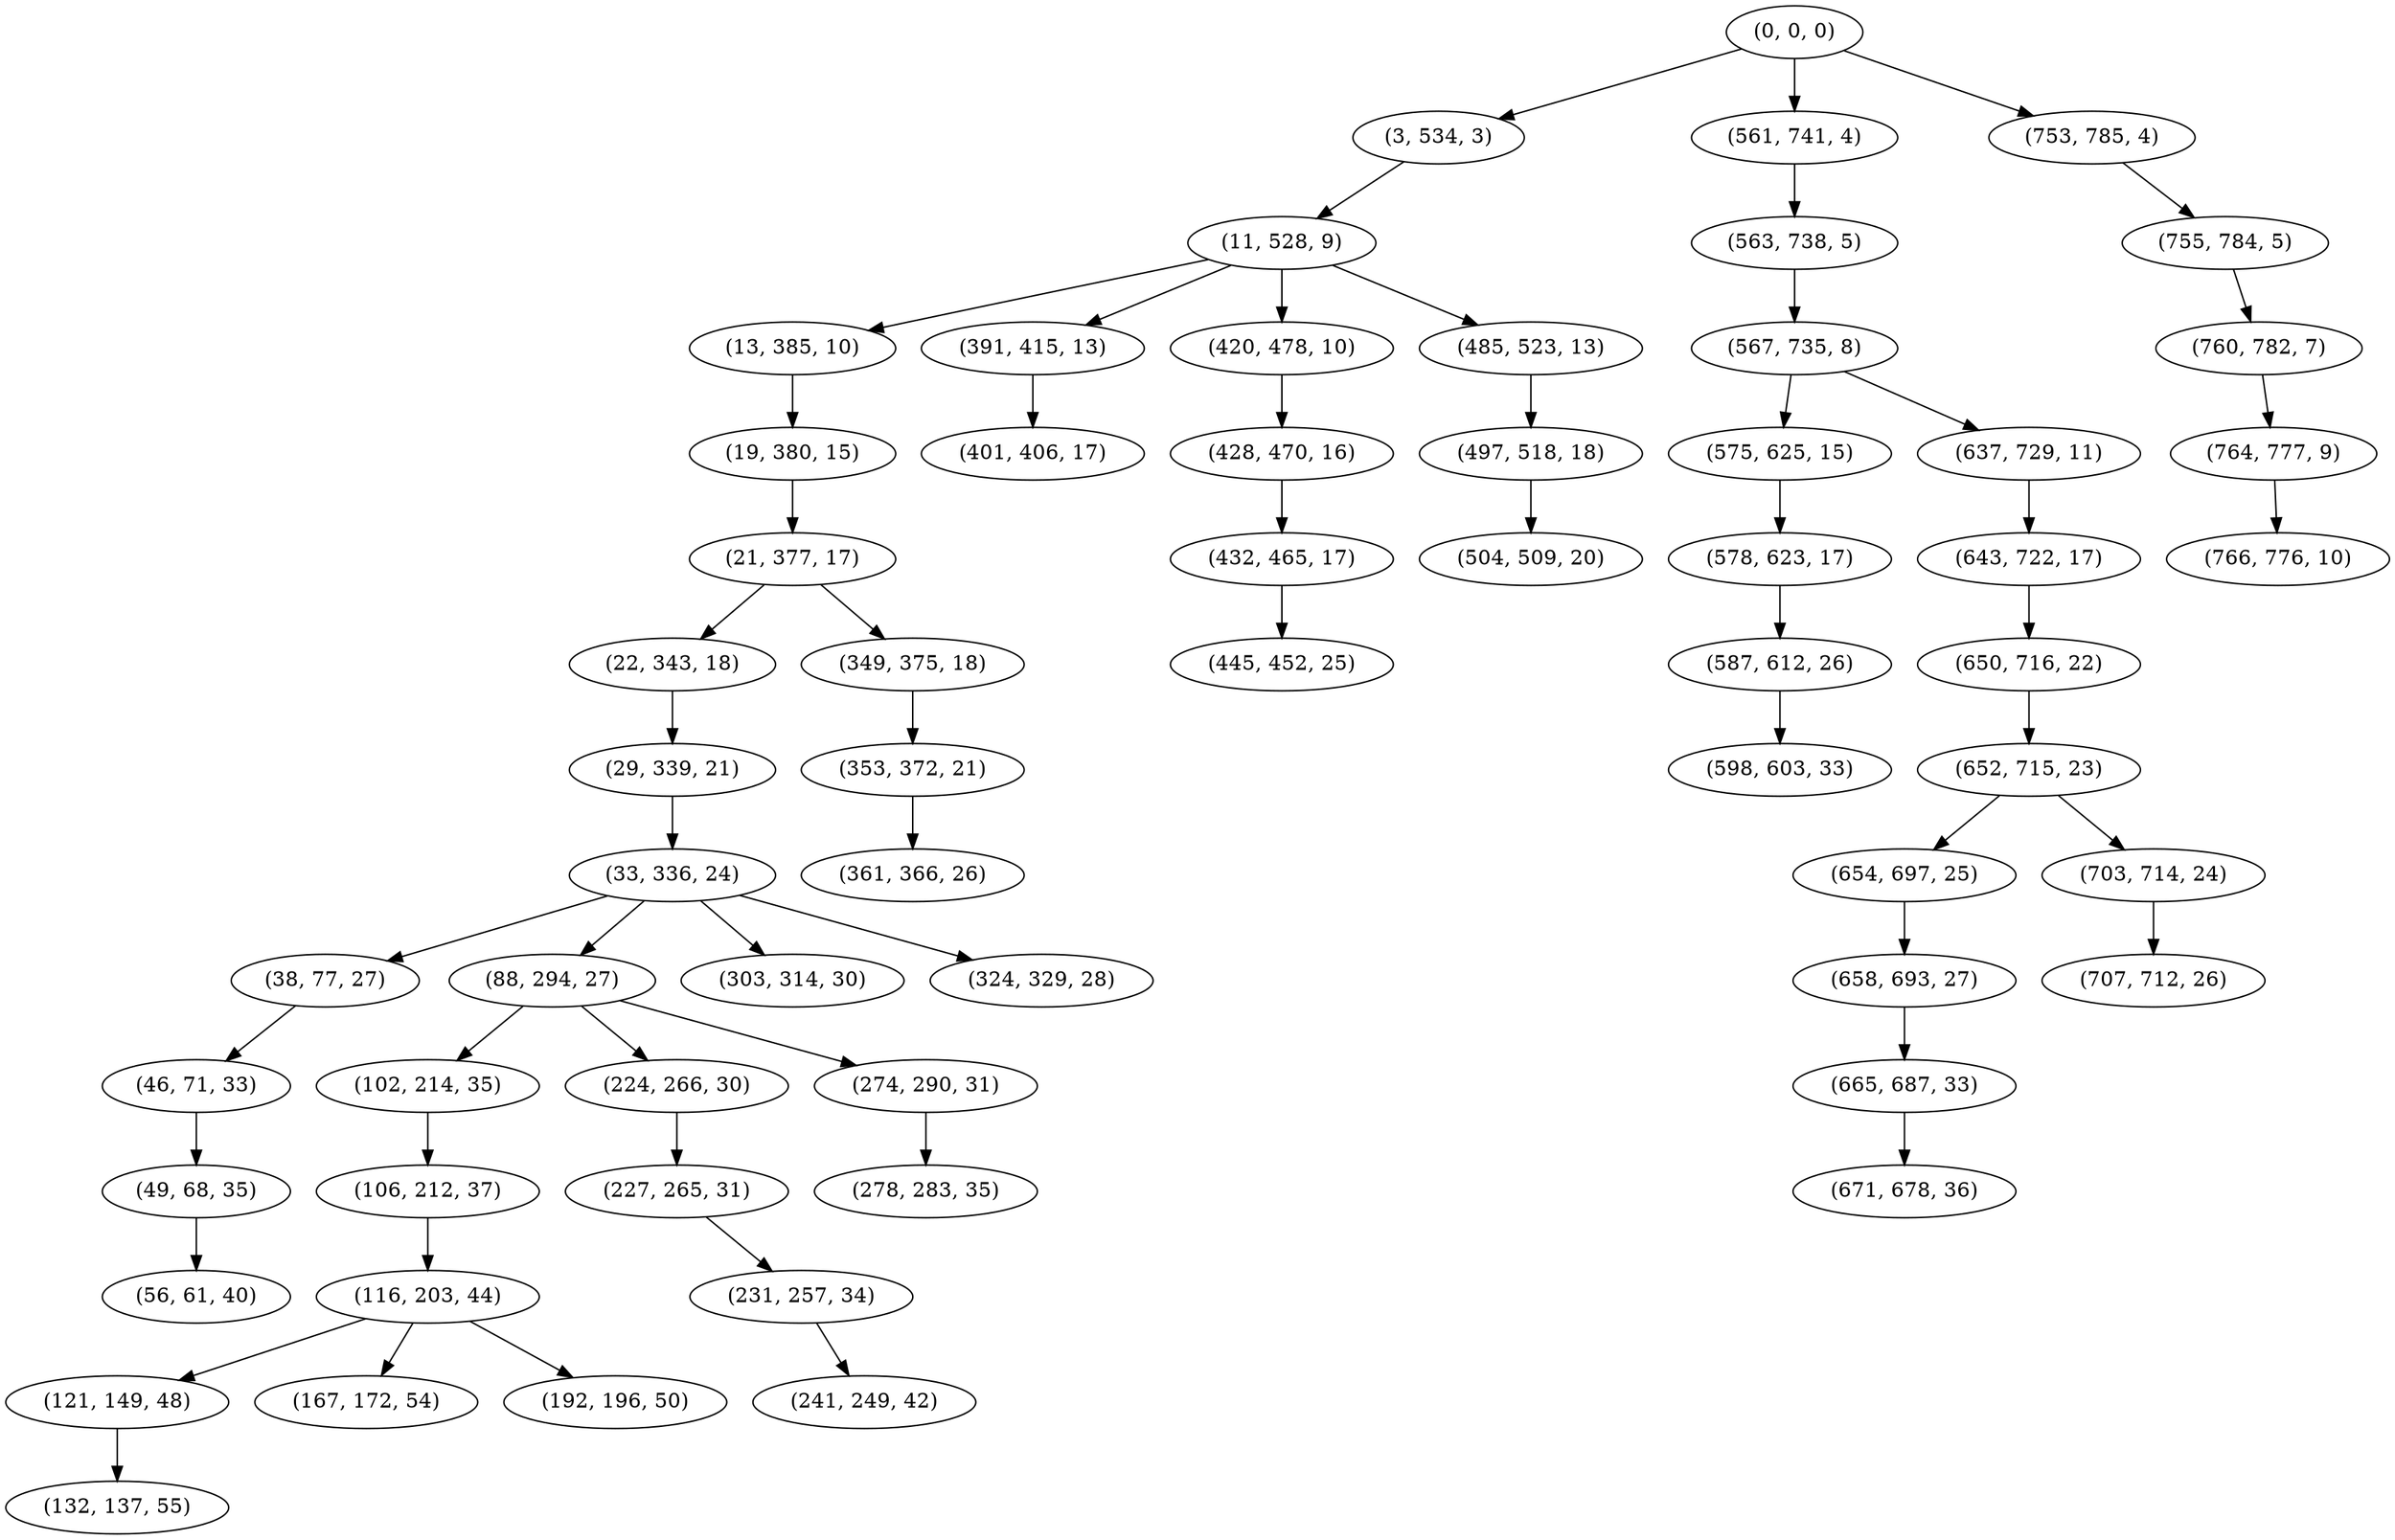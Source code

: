 digraph tree {
    "(0, 0, 0)";
    "(3, 534, 3)";
    "(11, 528, 9)";
    "(13, 385, 10)";
    "(19, 380, 15)";
    "(21, 377, 17)";
    "(22, 343, 18)";
    "(29, 339, 21)";
    "(33, 336, 24)";
    "(38, 77, 27)";
    "(46, 71, 33)";
    "(49, 68, 35)";
    "(56, 61, 40)";
    "(88, 294, 27)";
    "(102, 214, 35)";
    "(106, 212, 37)";
    "(116, 203, 44)";
    "(121, 149, 48)";
    "(132, 137, 55)";
    "(167, 172, 54)";
    "(192, 196, 50)";
    "(224, 266, 30)";
    "(227, 265, 31)";
    "(231, 257, 34)";
    "(241, 249, 42)";
    "(274, 290, 31)";
    "(278, 283, 35)";
    "(303, 314, 30)";
    "(324, 329, 28)";
    "(349, 375, 18)";
    "(353, 372, 21)";
    "(361, 366, 26)";
    "(391, 415, 13)";
    "(401, 406, 17)";
    "(420, 478, 10)";
    "(428, 470, 16)";
    "(432, 465, 17)";
    "(445, 452, 25)";
    "(485, 523, 13)";
    "(497, 518, 18)";
    "(504, 509, 20)";
    "(561, 741, 4)";
    "(563, 738, 5)";
    "(567, 735, 8)";
    "(575, 625, 15)";
    "(578, 623, 17)";
    "(587, 612, 26)";
    "(598, 603, 33)";
    "(637, 729, 11)";
    "(643, 722, 17)";
    "(650, 716, 22)";
    "(652, 715, 23)";
    "(654, 697, 25)";
    "(658, 693, 27)";
    "(665, 687, 33)";
    "(671, 678, 36)";
    "(703, 714, 24)";
    "(707, 712, 26)";
    "(753, 785, 4)";
    "(755, 784, 5)";
    "(760, 782, 7)";
    "(764, 777, 9)";
    "(766, 776, 10)";
    "(0, 0, 0)" -> "(3, 534, 3)";
    "(0, 0, 0)" -> "(561, 741, 4)";
    "(0, 0, 0)" -> "(753, 785, 4)";
    "(3, 534, 3)" -> "(11, 528, 9)";
    "(11, 528, 9)" -> "(13, 385, 10)";
    "(11, 528, 9)" -> "(391, 415, 13)";
    "(11, 528, 9)" -> "(420, 478, 10)";
    "(11, 528, 9)" -> "(485, 523, 13)";
    "(13, 385, 10)" -> "(19, 380, 15)";
    "(19, 380, 15)" -> "(21, 377, 17)";
    "(21, 377, 17)" -> "(22, 343, 18)";
    "(21, 377, 17)" -> "(349, 375, 18)";
    "(22, 343, 18)" -> "(29, 339, 21)";
    "(29, 339, 21)" -> "(33, 336, 24)";
    "(33, 336, 24)" -> "(38, 77, 27)";
    "(33, 336, 24)" -> "(88, 294, 27)";
    "(33, 336, 24)" -> "(303, 314, 30)";
    "(33, 336, 24)" -> "(324, 329, 28)";
    "(38, 77, 27)" -> "(46, 71, 33)";
    "(46, 71, 33)" -> "(49, 68, 35)";
    "(49, 68, 35)" -> "(56, 61, 40)";
    "(88, 294, 27)" -> "(102, 214, 35)";
    "(88, 294, 27)" -> "(224, 266, 30)";
    "(88, 294, 27)" -> "(274, 290, 31)";
    "(102, 214, 35)" -> "(106, 212, 37)";
    "(106, 212, 37)" -> "(116, 203, 44)";
    "(116, 203, 44)" -> "(121, 149, 48)";
    "(116, 203, 44)" -> "(167, 172, 54)";
    "(116, 203, 44)" -> "(192, 196, 50)";
    "(121, 149, 48)" -> "(132, 137, 55)";
    "(224, 266, 30)" -> "(227, 265, 31)";
    "(227, 265, 31)" -> "(231, 257, 34)";
    "(231, 257, 34)" -> "(241, 249, 42)";
    "(274, 290, 31)" -> "(278, 283, 35)";
    "(349, 375, 18)" -> "(353, 372, 21)";
    "(353, 372, 21)" -> "(361, 366, 26)";
    "(391, 415, 13)" -> "(401, 406, 17)";
    "(420, 478, 10)" -> "(428, 470, 16)";
    "(428, 470, 16)" -> "(432, 465, 17)";
    "(432, 465, 17)" -> "(445, 452, 25)";
    "(485, 523, 13)" -> "(497, 518, 18)";
    "(497, 518, 18)" -> "(504, 509, 20)";
    "(561, 741, 4)" -> "(563, 738, 5)";
    "(563, 738, 5)" -> "(567, 735, 8)";
    "(567, 735, 8)" -> "(575, 625, 15)";
    "(567, 735, 8)" -> "(637, 729, 11)";
    "(575, 625, 15)" -> "(578, 623, 17)";
    "(578, 623, 17)" -> "(587, 612, 26)";
    "(587, 612, 26)" -> "(598, 603, 33)";
    "(637, 729, 11)" -> "(643, 722, 17)";
    "(643, 722, 17)" -> "(650, 716, 22)";
    "(650, 716, 22)" -> "(652, 715, 23)";
    "(652, 715, 23)" -> "(654, 697, 25)";
    "(652, 715, 23)" -> "(703, 714, 24)";
    "(654, 697, 25)" -> "(658, 693, 27)";
    "(658, 693, 27)" -> "(665, 687, 33)";
    "(665, 687, 33)" -> "(671, 678, 36)";
    "(703, 714, 24)" -> "(707, 712, 26)";
    "(753, 785, 4)" -> "(755, 784, 5)";
    "(755, 784, 5)" -> "(760, 782, 7)";
    "(760, 782, 7)" -> "(764, 777, 9)";
    "(764, 777, 9)" -> "(766, 776, 10)";
}
